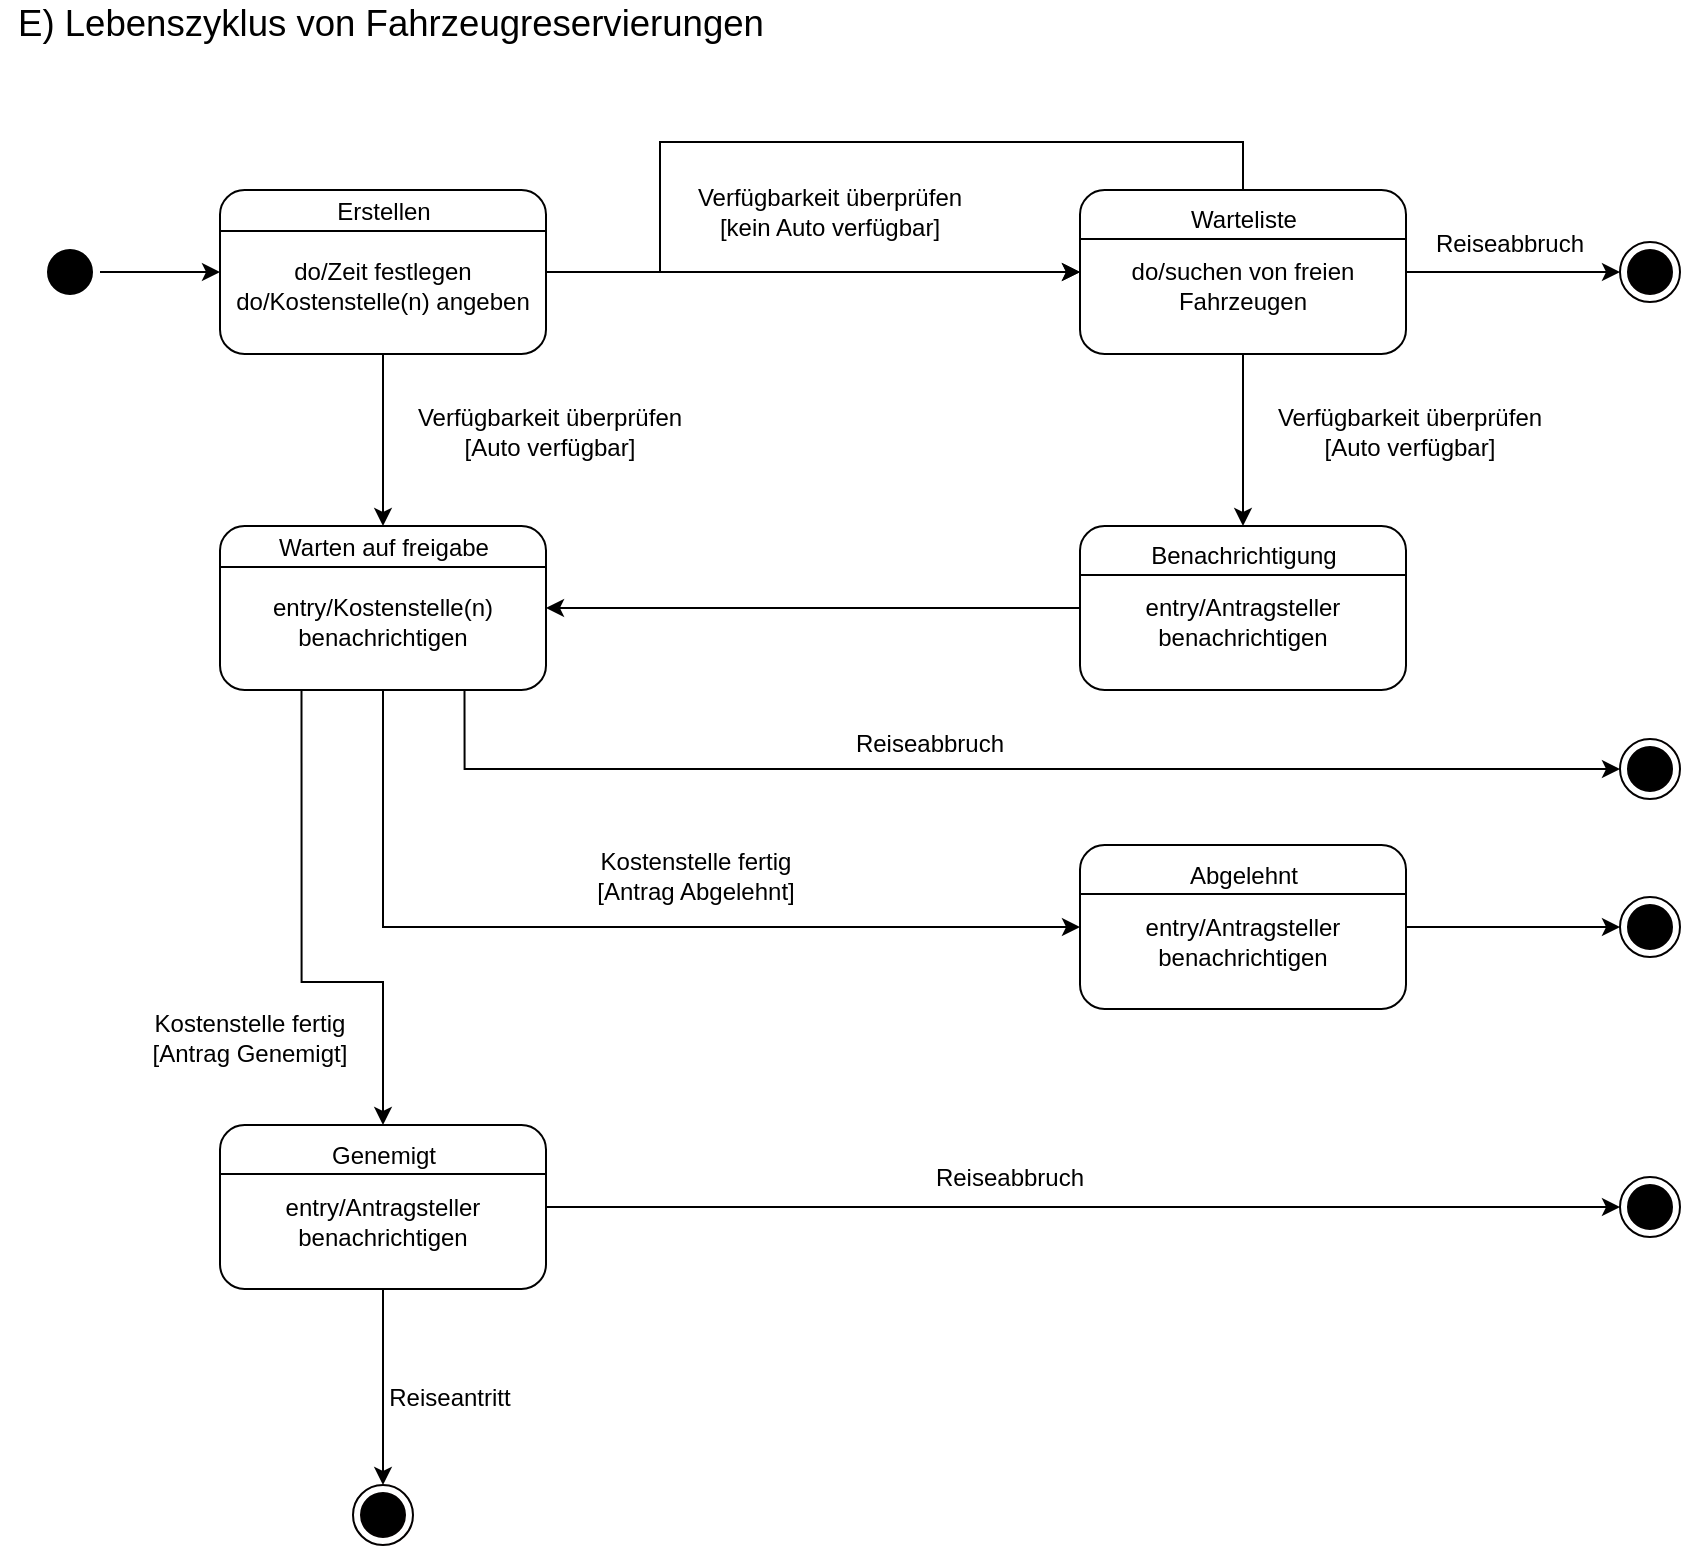 <mxfile version="16.0.0" type="github">
  <diagram name="Page-1" id="58cdce13-f638-feb5-8d6f-7d28b1aa9fa0">
    <mxGraphModel dx="1426" dy="767" grid="1" gridSize="10" guides="1" tooltips="1" connect="1" arrows="1" fold="1" page="1" pageScale="1" pageWidth="1100" pageHeight="850" background="none" math="0" shadow="0">
      <root>
        <mxCell id="0" />
        <mxCell id="1" parent="0" />
        <mxCell id="RftWT_6a3TEJ_z7IRj75-16" style="edgeStyle=orthogonalEdgeStyle;rounded=0;orthogonalLoop=1;jettySize=auto;html=1;" edge="1" parent="1" source="RftWT_6a3TEJ_z7IRj75-2" target="RftWT_6a3TEJ_z7IRj75-10">
          <mxGeometry relative="1" as="geometry" />
        </mxCell>
        <mxCell id="RftWT_6a3TEJ_z7IRj75-22" style="edgeStyle=orthogonalEdgeStyle;rounded=0;orthogonalLoop=1;jettySize=auto;html=1;" edge="1" parent="1" source="RftWT_6a3TEJ_z7IRj75-2" target="RftWT_6a3TEJ_z7IRj75-13">
          <mxGeometry relative="1" as="geometry" />
        </mxCell>
        <mxCell id="RftWT_6a3TEJ_z7IRj75-2" value="&lt;div&gt;&lt;br&gt;&lt;/div&gt;&lt;div&gt;do/Zeit festlegen&lt;/div&gt;&lt;div&gt;do/Kostenstelle(n) angeben&lt;br&gt;&lt;/div&gt;" style="rounded=1;whiteSpace=wrap;html=1;" vertex="1" parent="1">
          <mxGeometry x="120" y="104" width="163" height="82" as="geometry" />
        </mxCell>
        <mxCell id="RftWT_6a3TEJ_z7IRj75-3" value="" style="endArrow=none;html=1;rounded=0;exitX=0;exitY=0.25;exitDx=0;exitDy=0;entryX=1;entryY=0.25;entryDx=0;entryDy=0;" edge="1" parent="1" source="RftWT_6a3TEJ_z7IRj75-2" target="RftWT_6a3TEJ_z7IRj75-2">
          <mxGeometry width="50" height="50" relative="1" as="geometry">
            <mxPoint x="346.5" y="352" as="sourcePoint" />
            <mxPoint x="396.5" y="302" as="targetPoint" />
          </mxGeometry>
        </mxCell>
        <mxCell id="RftWT_6a3TEJ_z7IRj75-4" value="Erstellen" style="text;html=1;strokeColor=none;fillColor=none;align=center;verticalAlign=middle;whiteSpace=wrap;rounded=0;" vertex="1" parent="1">
          <mxGeometry x="126.75" y="100" width="149.5" height="30" as="geometry" />
        </mxCell>
        <mxCell id="RftWT_6a3TEJ_z7IRj75-5" value="&lt;span style=&quot;left: 148.105px ; top: 374.778px ; font-size: 18.3px ; font-family: sans-serif ; transform: scalex(1.005)&quot; dir=&quot;ltr&quot;&gt;E) Lebenszyklus von Fahrzeugreservierun&lt;/span&gt;&lt;span style=&quot;left: 148.1px ; top: 395.878px ; font-size: 18.3px ; font-family: sans-serif ; transform: scalex(1.002)&quot; dir=&quot;ltr&quot;&gt;gen &lt;/span&gt;" style="text;html=1;align=center;verticalAlign=middle;resizable=0;points=[];autosize=1;strokeColor=none;fillColor=none;" vertex="1" parent="1">
          <mxGeometry x="10" y="10" width="390" height="20" as="geometry" />
        </mxCell>
        <mxCell id="RftWT_6a3TEJ_z7IRj75-9" style="edgeStyle=orthogonalEdgeStyle;rounded=0;orthogonalLoop=1;jettySize=auto;html=1;entryX=0;entryY=0.5;entryDx=0;entryDy=0;" edge="1" parent="1" source="RftWT_6a3TEJ_z7IRj75-6" target="RftWT_6a3TEJ_z7IRj75-2">
          <mxGeometry relative="1" as="geometry" />
        </mxCell>
        <mxCell id="RftWT_6a3TEJ_z7IRj75-6" value="" style="ellipse;html=1;shape=startState;fillColor=#000000;strokeColor=default;rounded=1;shadow=0;comic=0;labelBackgroundColor=none;fontFamily=Verdana;fontSize=12;fontColor=#000000;align=center;direction=south;" vertex="1" parent="1">
          <mxGeometry x="30" y="130" width="30" height="30" as="geometry" />
        </mxCell>
        <mxCell id="RftWT_6a3TEJ_z7IRj75-7" value="" style="ellipse;html=1;shape=endState;fillColor=#000000;strokeColor=#030000;rounded=1;shadow=0;comic=0;labelBackgroundColor=none;fontFamily=Verdana;fontSize=12;fontColor=#000000;align=center;" vertex="1" parent="1">
          <mxGeometry x="820" y="457.5" width="30" height="30" as="geometry" />
        </mxCell>
        <mxCell id="RftWT_6a3TEJ_z7IRj75-29" style="edgeStyle=orthogonalEdgeStyle;rounded=0;orthogonalLoop=1;jettySize=auto;html=1;" edge="1" parent="1" source="RftWT_6a3TEJ_z7IRj75-10" target="RftWT_6a3TEJ_z7IRj75-25">
          <mxGeometry relative="1" as="geometry" />
        </mxCell>
        <mxCell id="RftWT_6a3TEJ_z7IRj75-54" style="edgeStyle=orthogonalEdgeStyle;rounded=0;orthogonalLoop=1;jettySize=auto;html=1;entryX=0;entryY=0.5;entryDx=0;entryDy=0;" edge="1" parent="1" source="RftWT_6a3TEJ_z7IRj75-10" target="RftWT_6a3TEJ_z7IRj75-52">
          <mxGeometry relative="1" as="geometry" />
        </mxCell>
        <mxCell id="RftWT_6a3TEJ_z7IRj75-10" value="&lt;div&gt;&lt;br&gt;&lt;/div&gt;&lt;div&gt;do/suchen von freien Fahrzeugen&lt;br&gt;&lt;/div&gt;" style="rounded=1;whiteSpace=wrap;html=1;" vertex="1" parent="1">
          <mxGeometry x="550" y="104" width="163" height="82" as="geometry" />
        </mxCell>
        <mxCell id="RftWT_6a3TEJ_z7IRj75-11" value="" style="endArrow=none;html=1;rounded=0;exitX=0;exitY=0.25;exitDx=0;exitDy=0;entryX=1;entryY=0.25;entryDx=0;entryDy=0;" edge="1" parent="1">
          <mxGeometry width="50" height="50" relative="1" as="geometry">
            <mxPoint x="550" y="128.5" as="sourcePoint" />
            <mxPoint x="713" y="128.5" as="targetPoint" />
          </mxGeometry>
        </mxCell>
        <mxCell id="RftWT_6a3TEJ_z7IRj75-12" value="Warteliste" style="text;html=1;strokeColor=none;fillColor=none;align=center;verticalAlign=middle;whiteSpace=wrap;rounded=0;" vertex="1" parent="1">
          <mxGeometry x="556.75" y="104" width="149.5" height="30" as="geometry" />
        </mxCell>
        <mxCell id="RftWT_6a3TEJ_z7IRj75-34" style="edgeStyle=orthogonalEdgeStyle;rounded=0;orthogonalLoop=1;jettySize=auto;html=1;exitX=0.5;exitY=1;exitDx=0;exitDy=0;entryX=0;entryY=0.5;entryDx=0;entryDy=0;" edge="1" parent="1" source="RftWT_6a3TEJ_z7IRj75-13" target="RftWT_6a3TEJ_z7IRj75-31">
          <mxGeometry relative="1" as="geometry">
            <Array as="points">
              <mxPoint x="202" y="473" />
            </Array>
          </mxGeometry>
        </mxCell>
        <mxCell id="RftWT_6a3TEJ_z7IRj75-40" style="edgeStyle=orthogonalEdgeStyle;rounded=0;orthogonalLoop=1;jettySize=auto;html=1;exitX=0.25;exitY=1;exitDx=0;exitDy=0;entryX=0.5;entryY=0;entryDx=0;entryDy=0;" edge="1" parent="1" source="RftWT_6a3TEJ_z7IRj75-13" target="RftWT_6a3TEJ_z7IRj75-39">
          <mxGeometry relative="1" as="geometry">
            <Array as="points">
              <mxPoint x="161" y="500" />
              <mxPoint x="202" y="500" />
            </Array>
          </mxGeometry>
        </mxCell>
        <mxCell id="RftWT_6a3TEJ_z7IRj75-58" style="edgeStyle=orthogonalEdgeStyle;rounded=0;orthogonalLoop=1;jettySize=auto;html=1;exitX=0.75;exitY=1;exitDx=0;exitDy=0;entryX=0;entryY=0.5;entryDx=0;entryDy=0;" edge="1" parent="1" source="RftWT_6a3TEJ_z7IRj75-13" target="RftWT_6a3TEJ_z7IRj75-56">
          <mxGeometry relative="1" as="geometry" />
        </mxCell>
        <mxCell id="RftWT_6a3TEJ_z7IRj75-13" value="&lt;div&gt;&lt;br&gt;&lt;/div&gt;&lt;div&gt;entry/Kostenstelle(n) benachrichtigen&lt;br&gt;&lt;/div&gt;" style="rounded=1;whiteSpace=wrap;html=1;" vertex="1" parent="1">
          <mxGeometry x="120" y="272" width="163" height="82" as="geometry" />
        </mxCell>
        <mxCell id="RftWT_6a3TEJ_z7IRj75-14" value="" style="endArrow=none;html=1;rounded=0;exitX=0;exitY=0.25;exitDx=0;exitDy=0;entryX=1;entryY=0.25;entryDx=0;entryDy=0;" edge="1" parent="1" source="RftWT_6a3TEJ_z7IRj75-13" target="RftWT_6a3TEJ_z7IRj75-13">
          <mxGeometry width="50" height="50" relative="1" as="geometry">
            <mxPoint x="346.5" y="520" as="sourcePoint" />
            <mxPoint x="396.5" y="470" as="targetPoint" />
          </mxGeometry>
        </mxCell>
        <mxCell id="RftWT_6a3TEJ_z7IRj75-15" value="Warten auf freigabe" style="text;html=1;strokeColor=none;fillColor=none;align=center;verticalAlign=middle;whiteSpace=wrap;rounded=0;" vertex="1" parent="1">
          <mxGeometry x="126.75" y="268" width="149.5" height="30" as="geometry" />
        </mxCell>
        <mxCell id="RftWT_6a3TEJ_z7IRj75-17" value="Verfügbarkeit überprüfen [kein Auto verfügbar]" style="text;html=1;strokeColor=none;fillColor=none;align=center;verticalAlign=middle;whiteSpace=wrap;rounded=0;" vertex="1" parent="1">
          <mxGeometry x="350" y="88.5" width="150" height="53" as="geometry" />
        </mxCell>
        <mxCell id="RftWT_6a3TEJ_z7IRj75-20" style="edgeStyle=orthogonalEdgeStyle;rounded=0;orthogonalLoop=1;jettySize=auto;html=1;exitX=0.5;exitY=0;exitDx=0;exitDy=0;entryX=0;entryY=0.5;entryDx=0;entryDy=0;" edge="1" parent="1" source="RftWT_6a3TEJ_z7IRj75-10" target="RftWT_6a3TEJ_z7IRj75-10">
          <mxGeometry relative="1" as="geometry">
            <mxPoint x="550" y="80" as="targetPoint" />
            <Array as="points">
              <mxPoint x="632" y="80" />
              <mxPoint x="340" y="80" />
              <mxPoint x="340" y="145" />
            </Array>
          </mxGeometry>
        </mxCell>
        <mxCell id="RftWT_6a3TEJ_z7IRj75-21" value="Verfügbarkeit überprüfen [Auto verfügbar]" style="text;html=1;strokeColor=none;fillColor=none;align=center;verticalAlign=middle;whiteSpace=wrap;rounded=0;" vertex="1" parent="1">
          <mxGeometry x="210" y="198.5" width="150" height="53" as="geometry" />
        </mxCell>
        <mxCell id="RftWT_6a3TEJ_z7IRj75-24" value="Verfügbarkeit überprüfen [Auto verfügbar]" style="text;html=1;strokeColor=none;fillColor=none;align=center;verticalAlign=middle;whiteSpace=wrap;rounded=0;" vertex="1" parent="1">
          <mxGeometry x="640" y="198.5" width="150" height="53" as="geometry" />
        </mxCell>
        <mxCell id="RftWT_6a3TEJ_z7IRj75-30" style="edgeStyle=orthogonalEdgeStyle;rounded=0;orthogonalLoop=1;jettySize=auto;html=1;" edge="1" parent="1" source="RftWT_6a3TEJ_z7IRj75-25" target="RftWT_6a3TEJ_z7IRj75-13">
          <mxGeometry relative="1" as="geometry" />
        </mxCell>
        <mxCell id="RftWT_6a3TEJ_z7IRj75-25" value="&lt;div&gt;&lt;br&gt;&lt;/div&gt;&lt;div&gt;entry/Antragsteller benachrichtigen&lt;br&gt;&lt;/div&gt;" style="rounded=1;whiteSpace=wrap;html=1;" vertex="1" parent="1">
          <mxGeometry x="550" y="272" width="163" height="82" as="geometry" />
        </mxCell>
        <mxCell id="RftWT_6a3TEJ_z7IRj75-26" value="" style="endArrow=none;html=1;rounded=0;exitX=0;exitY=0.25;exitDx=0;exitDy=0;entryX=1;entryY=0.25;entryDx=0;entryDy=0;" edge="1" parent="1">
          <mxGeometry width="50" height="50" relative="1" as="geometry">
            <mxPoint x="550" y="296.5" as="sourcePoint" />
            <mxPoint x="713" y="296.5" as="targetPoint" />
          </mxGeometry>
        </mxCell>
        <mxCell id="RftWT_6a3TEJ_z7IRj75-27" value="Benachrichtigung" style="text;html=1;strokeColor=none;fillColor=none;align=center;verticalAlign=middle;whiteSpace=wrap;rounded=0;" vertex="1" parent="1">
          <mxGeometry x="556.75" y="272" width="149.5" height="30" as="geometry" />
        </mxCell>
        <mxCell id="RftWT_6a3TEJ_z7IRj75-36" style="edgeStyle=orthogonalEdgeStyle;rounded=0;orthogonalLoop=1;jettySize=auto;html=1;" edge="1" parent="1" source="RftWT_6a3TEJ_z7IRj75-31" target="RftWT_6a3TEJ_z7IRj75-7">
          <mxGeometry relative="1" as="geometry" />
        </mxCell>
        <mxCell id="RftWT_6a3TEJ_z7IRj75-31" value="&lt;div&gt;&lt;br&gt;&lt;/div&gt;&lt;div&gt;entry/Antragsteller benachrichtigen&lt;br&gt;&lt;/div&gt;" style="rounded=1;whiteSpace=wrap;html=1;" vertex="1" parent="1">
          <mxGeometry x="550" y="431.5" width="163" height="82" as="geometry" />
        </mxCell>
        <mxCell id="RftWT_6a3TEJ_z7IRj75-32" value="" style="endArrow=none;html=1;rounded=0;exitX=0;exitY=0.25;exitDx=0;exitDy=0;entryX=1;entryY=0.25;entryDx=0;entryDy=0;" edge="1" parent="1">
          <mxGeometry width="50" height="50" relative="1" as="geometry">
            <mxPoint x="550" y="456" as="sourcePoint" />
            <mxPoint x="713" y="456" as="targetPoint" />
          </mxGeometry>
        </mxCell>
        <mxCell id="RftWT_6a3TEJ_z7IRj75-33" value="Abgelehnt" style="text;html=1;strokeColor=none;fillColor=none;align=center;verticalAlign=middle;whiteSpace=wrap;rounded=0;" vertex="1" parent="1">
          <mxGeometry x="556.75" y="431.5" width="149.5" height="30" as="geometry" />
        </mxCell>
        <mxCell id="RftWT_6a3TEJ_z7IRj75-35" value="Kostenstelle fertig&lt;br&gt;[Antrag Abgelehnt]" style="text;html=1;strokeColor=none;fillColor=none;align=center;verticalAlign=middle;whiteSpace=wrap;rounded=0;" vertex="1" parent="1">
          <mxGeometry x="283" y="420" width="150" height="53" as="geometry" />
        </mxCell>
        <mxCell id="RftWT_6a3TEJ_z7IRj75-49" style="edgeStyle=orthogonalEdgeStyle;rounded=0;orthogonalLoop=1;jettySize=auto;html=1;" edge="1" parent="1" source="RftWT_6a3TEJ_z7IRj75-37" target="RftWT_6a3TEJ_z7IRj75-43">
          <mxGeometry relative="1" as="geometry" />
        </mxCell>
        <mxCell id="RftWT_6a3TEJ_z7IRj75-50" style="edgeStyle=orthogonalEdgeStyle;rounded=0;orthogonalLoop=1;jettySize=auto;html=1;entryX=0;entryY=0.5;entryDx=0;entryDy=0;" edge="1" parent="1" source="RftWT_6a3TEJ_z7IRj75-37" target="RftWT_6a3TEJ_z7IRj75-46">
          <mxGeometry relative="1" as="geometry" />
        </mxCell>
        <mxCell id="RftWT_6a3TEJ_z7IRj75-37" value="&lt;div&gt;&lt;br&gt;&lt;/div&gt;&lt;div&gt;entry/Antragsteller benachrichtigen&lt;br&gt;&lt;/div&gt;" style="rounded=1;whiteSpace=wrap;html=1;" vertex="1" parent="1">
          <mxGeometry x="120" y="571.5" width="163" height="82" as="geometry" />
        </mxCell>
        <mxCell id="RftWT_6a3TEJ_z7IRj75-38" value="" style="endArrow=none;html=1;rounded=0;exitX=0;exitY=0.25;exitDx=0;exitDy=0;entryX=1;entryY=0.25;entryDx=0;entryDy=0;" edge="1" parent="1">
          <mxGeometry width="50" height="50" relative="1" as="geometry">
            <mxPoint x="120" y="596" as="sourcePoint" />
            <mxPoint x="283" y="596" as="targetPoint" />
          </mxGeometry>
        </mxCell>
        <mxCell id="RftWT_6a3TEJ_z7IRj75-39" value="Genemigt" style="text;html=1;strokeColor=none;fillColor=none;align=center;verticalAlign=middle;whiteSpace=wrap;rounded=0;" vertex="1" parent="1">
          <mxGeometry x="126.75" y="571.5" width="149.5" height="30" as="geometry" />
        </mxCell>
        <mxCell id="RftWT_6a3TEJ_z7IRj75-41" value="Kostenstelle fertig&lt;br&gt;[Antrag Genemigt]" style="text;html=1;strokeColor=none;fillColor=none;align=center;verticalAlign=middle;whiteSpace=wrap;rounded=0;" vertex="1" parent="1">
          <mxGeometry x="60" y="501.5" width="150" height="53" as="geometry" />
        </mxCell>
        <mxCell id="RftWT_6a3TEJ_z7IRj75-43" value="" style="ellipse;html=1;shape=endState;fillColor=#000000;strokeColor=#030000;rounded=1;shadow=0;comic=0;labelBackgroundColor=none;fontFamily=Verdana;fontSize=12;fontColor=#000000;align=center;" vertex="1" parent="1">
          <mxGeometry x="186.5" y="751.5" width="30" height="30" as="geometry" />
        </mxCell>
        <mxCell id="RftWT_6a3TEJ_z7IRj75-45" value="&lt;div&gt;Reiseantritt&lt;/div&gt;" style="text;html=1;strokeColor=none;fillColor=none;align=center;verticalAlign=middle;whiteSpace=wrap;rounded=0;" vertex="1" parent="1">
          <mxGeometry x="160" y="681.5" width="150" height="53" as="geometry" />
        </mxCell>
        <mxCell id="RftWT_6a3TEJ_z7IRj75-46" value="" style="ellipse;html=1;shape=endState;fillColor=#000000;strokeColor=#030000;rounded=1;shadow=0;comic=0;labelBackgroundColor=none;fontFamily=Verdana;fontSize=12;fontColor=#000000;align=center;" vertex="1" parent="1">
          <mxGeometry x="820" y="597.5" width="30" height="30" as="geometry" />
        </mxCell>
        <mxCell id="RftWT_6a3TEJ_z7IRj75-51" value="&lt;div&gt;Reiseabbruch&lt;/div&gt;" style="text;html=1;strokeColor=none;fillColor=none;align=center;verticalAlign=middle;whiteSpace=wrap;rounded=0;" vertex="1" parent="1">
          <mxGeometry x="440" y="571.5" width="150" height="53" as="geometry" />
        </mxCell>
        <mxCell id="RftWT_6a3TEJ_z7IRj75-52" value="" style="ellipse;html=1;shape=endState;fillColor=#000000;strokeColor=#030000;rounded=1;shadow=0;comic=0;labelBackgroundColor=none;fontFamily=Verdana;fontSize=12;fontColor=#000000;align=center;" vertex="1" parent="1">
          <mxGeometry x="820" y="130" width="30" height="30" as="geometry" />
        </mxCell>
        <mxCell id="RftWT_6a3TEJ_z7IRj75-53" value="&lt;div&gt;Reiseabbruch&lt;/div&gt;" style="text;html=1;strokeColor=none;fillColor=none;align=center;verticalAlign=middle;whiteSpace=wrap;rounded=0;" vertex="1" parent="1">
          <mxGeometry x="690" y="104" width="150" height="53" as="geometry" />
        </mxCell>
        <mxCell id="RftWT_6a3TEJ_z7IRj75-56" value="" style="ellipse;html=1;shape=endState;fillColor=#000000;strokeColor=#030000;rounded=1;shadow=0;comic=0;labelBackgroundColor=none;fontFamily=Verdana;fontSize=12;fontColor=#000000;align=center;" vertex="1" parent="1">
          <mxGeometry x="820" y="378.5" width="30" height="30" as="geometry" />
        </mxCell>
        <mxCell id="RftWT_6a3TEJ_z7IRj75-57" value="&lt;div&gt;Reiseabbruch&lt;/div&gt;" style="text;html=1;strokeColor=none;fillColor=none;align=center;verticalAlign=middle;whiteSpace=wrap;rounded=0;" vertex="1" parent="1">
          <mxGeometry x="400" y="354" width="150" height="53" as="geometry" />
        </mxCell>
      </root>
    </mxGraphModel>
  </diagram>
</mxfile>
